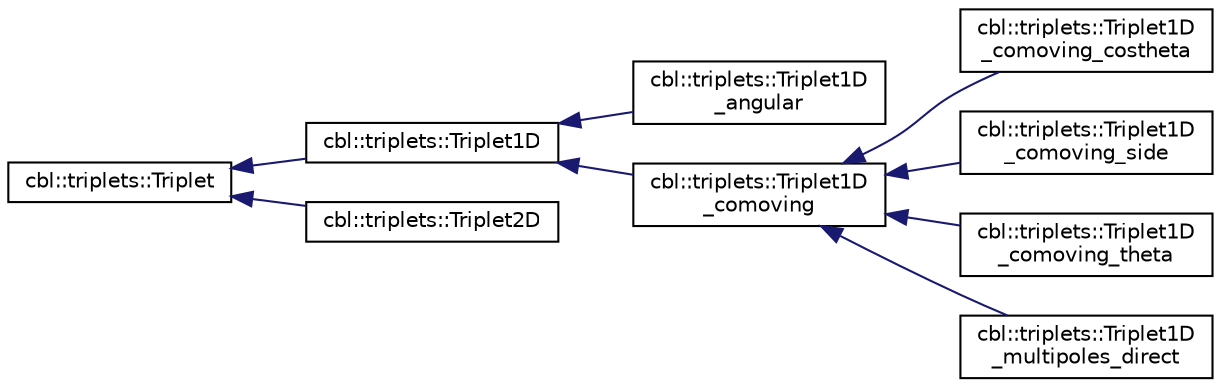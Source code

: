 digraph "Graphical Class Hierarchy"
{
  edge [fontname="Helvetica",fontsize="10",labelfontname="Helvetica",labelfontsize="10"];
  node [fontname="Helvetica",fontsize="10",shape=record];
  rankdir="LR";
  Node0 [label="cbl::triplets::Triplet",height=0.2,width=0.4,color="black", fillcolor="white", style="filled",URL="$d3/d3c/classcbl_1_1triplets_1_1Triplet.html",tooltip="The class Triplet. "];
  Node0 -> Node1 [dir="back",color="midnightblue",fontsize="10",style="solid",fontname="Helvetica"];
  Node1 [label="cbl::triplets::Triplet1D",height=0.2,width=0.4,color="black", fillcolor="white", style="filled",URL="$df/d7f/classcbl_1_1triplets_1_1Triplet1D.html",tooltip="The class Triplet1D. "];
  Node1 -> Node2 [dir="back",color="midnightblue",fontsize="10",style="solid",fontname="Helvetica"];
  Node2 [label="cbl::triplets::Triplet1D\l_angular",height=0.2,width=0.4,color="black", fillcolor="white", style="filled",URL="$d9/d82/classcbl_1_1triplets_1_1Triplet1D__angular.html",tooltip="The class Triplet1D_angular. "];
  Node1 -> Node3 [dir="back",color="midnightblue",fontsize="10",style="solid",fontname="Helvetica"];
  Node3 [label="cbl::triplets::Triplet1D\l_comoving",height=0.2,width=0.4,color="black", fillcolor="white", style="filled",URL="$d8/d33/classcbl_1_1triplets_1_1Triplet1D__comoving.html",tooltip="The class Triplet1D_comoving. "];
  Node3 -> Node4 [dir="back",color="midnightblue",fontsize="10",style="solid",fontname="Helvetica"];
  Node4 [label="cbl::triplets::Triplet1D\l_comoving_costheta",height=0.2,width=0.4,color="black", fillcolor="white", style="filled",URL="$d3/de1/classcbl_1_1triplets_1_1Triplet1D__comoving__costheta.html",tooltip="The class Triplet1D_comoving_costheta. "];
  Node3 -> Node5 [dir="back",color="midnightblue",fontsize="10",style="solid",fontname="Helvetica"];
  Node5 [label="cbl::triplets::Triplet1D\l_comoving_side",height=0.2,width=0.4,color="black", fillcolor="white", style="filled",URL="$d3/d95/classcbl_1_1triplets_1_1Triplet1D__comoving__side.html",tooltip="The class Triplet1D_comoving_side. "];
  Node3 -> Node6 [dir="back",color="midnightblue",fontsize="10",style="solid",fontname="Helvetica"];
  Node6 [label="cbl::triplets::Triplet1D\l_comoving_theta",height=0.2,width=0.4,color="black", fillcolor="white", style="filled",URL="$df/d15/classcbl_1_1triplets_1_1Triplet1D__comoving__theta.html",tooltip="The class Triplet1D_comoving_theta. "];
  Node3 -> Node7 [dir="back",color="midnightblue",fontsize="10",style="solid",fontname="Helvetica"];
  Node7 [label="cbl::triplets::Triplet1D\l_multipoles_direct",height=0.2,width=0.4,color="black", fillcolor="white", style="filled",URL="$d0/d98/classcbl_1_1triplets_1_1Triplet1D__multipoles__direct.html",tooltip="The class Triplet1D_multipoles_direct. "];
  Node0 -> Node8 [dir="back",color="midnightblue",fontsize="10",style="solid",fontname="Helvetica"];
  Node8 [label="cbl::triplets::Triplet2D",height=0.2,width=0.4,color="black", fillcolor="white", style="filled",URL="$d3/d50/classcbl_1_1triplets_1_1Triplet2D.html",tooltip="The class Triplet2D. "];
}
